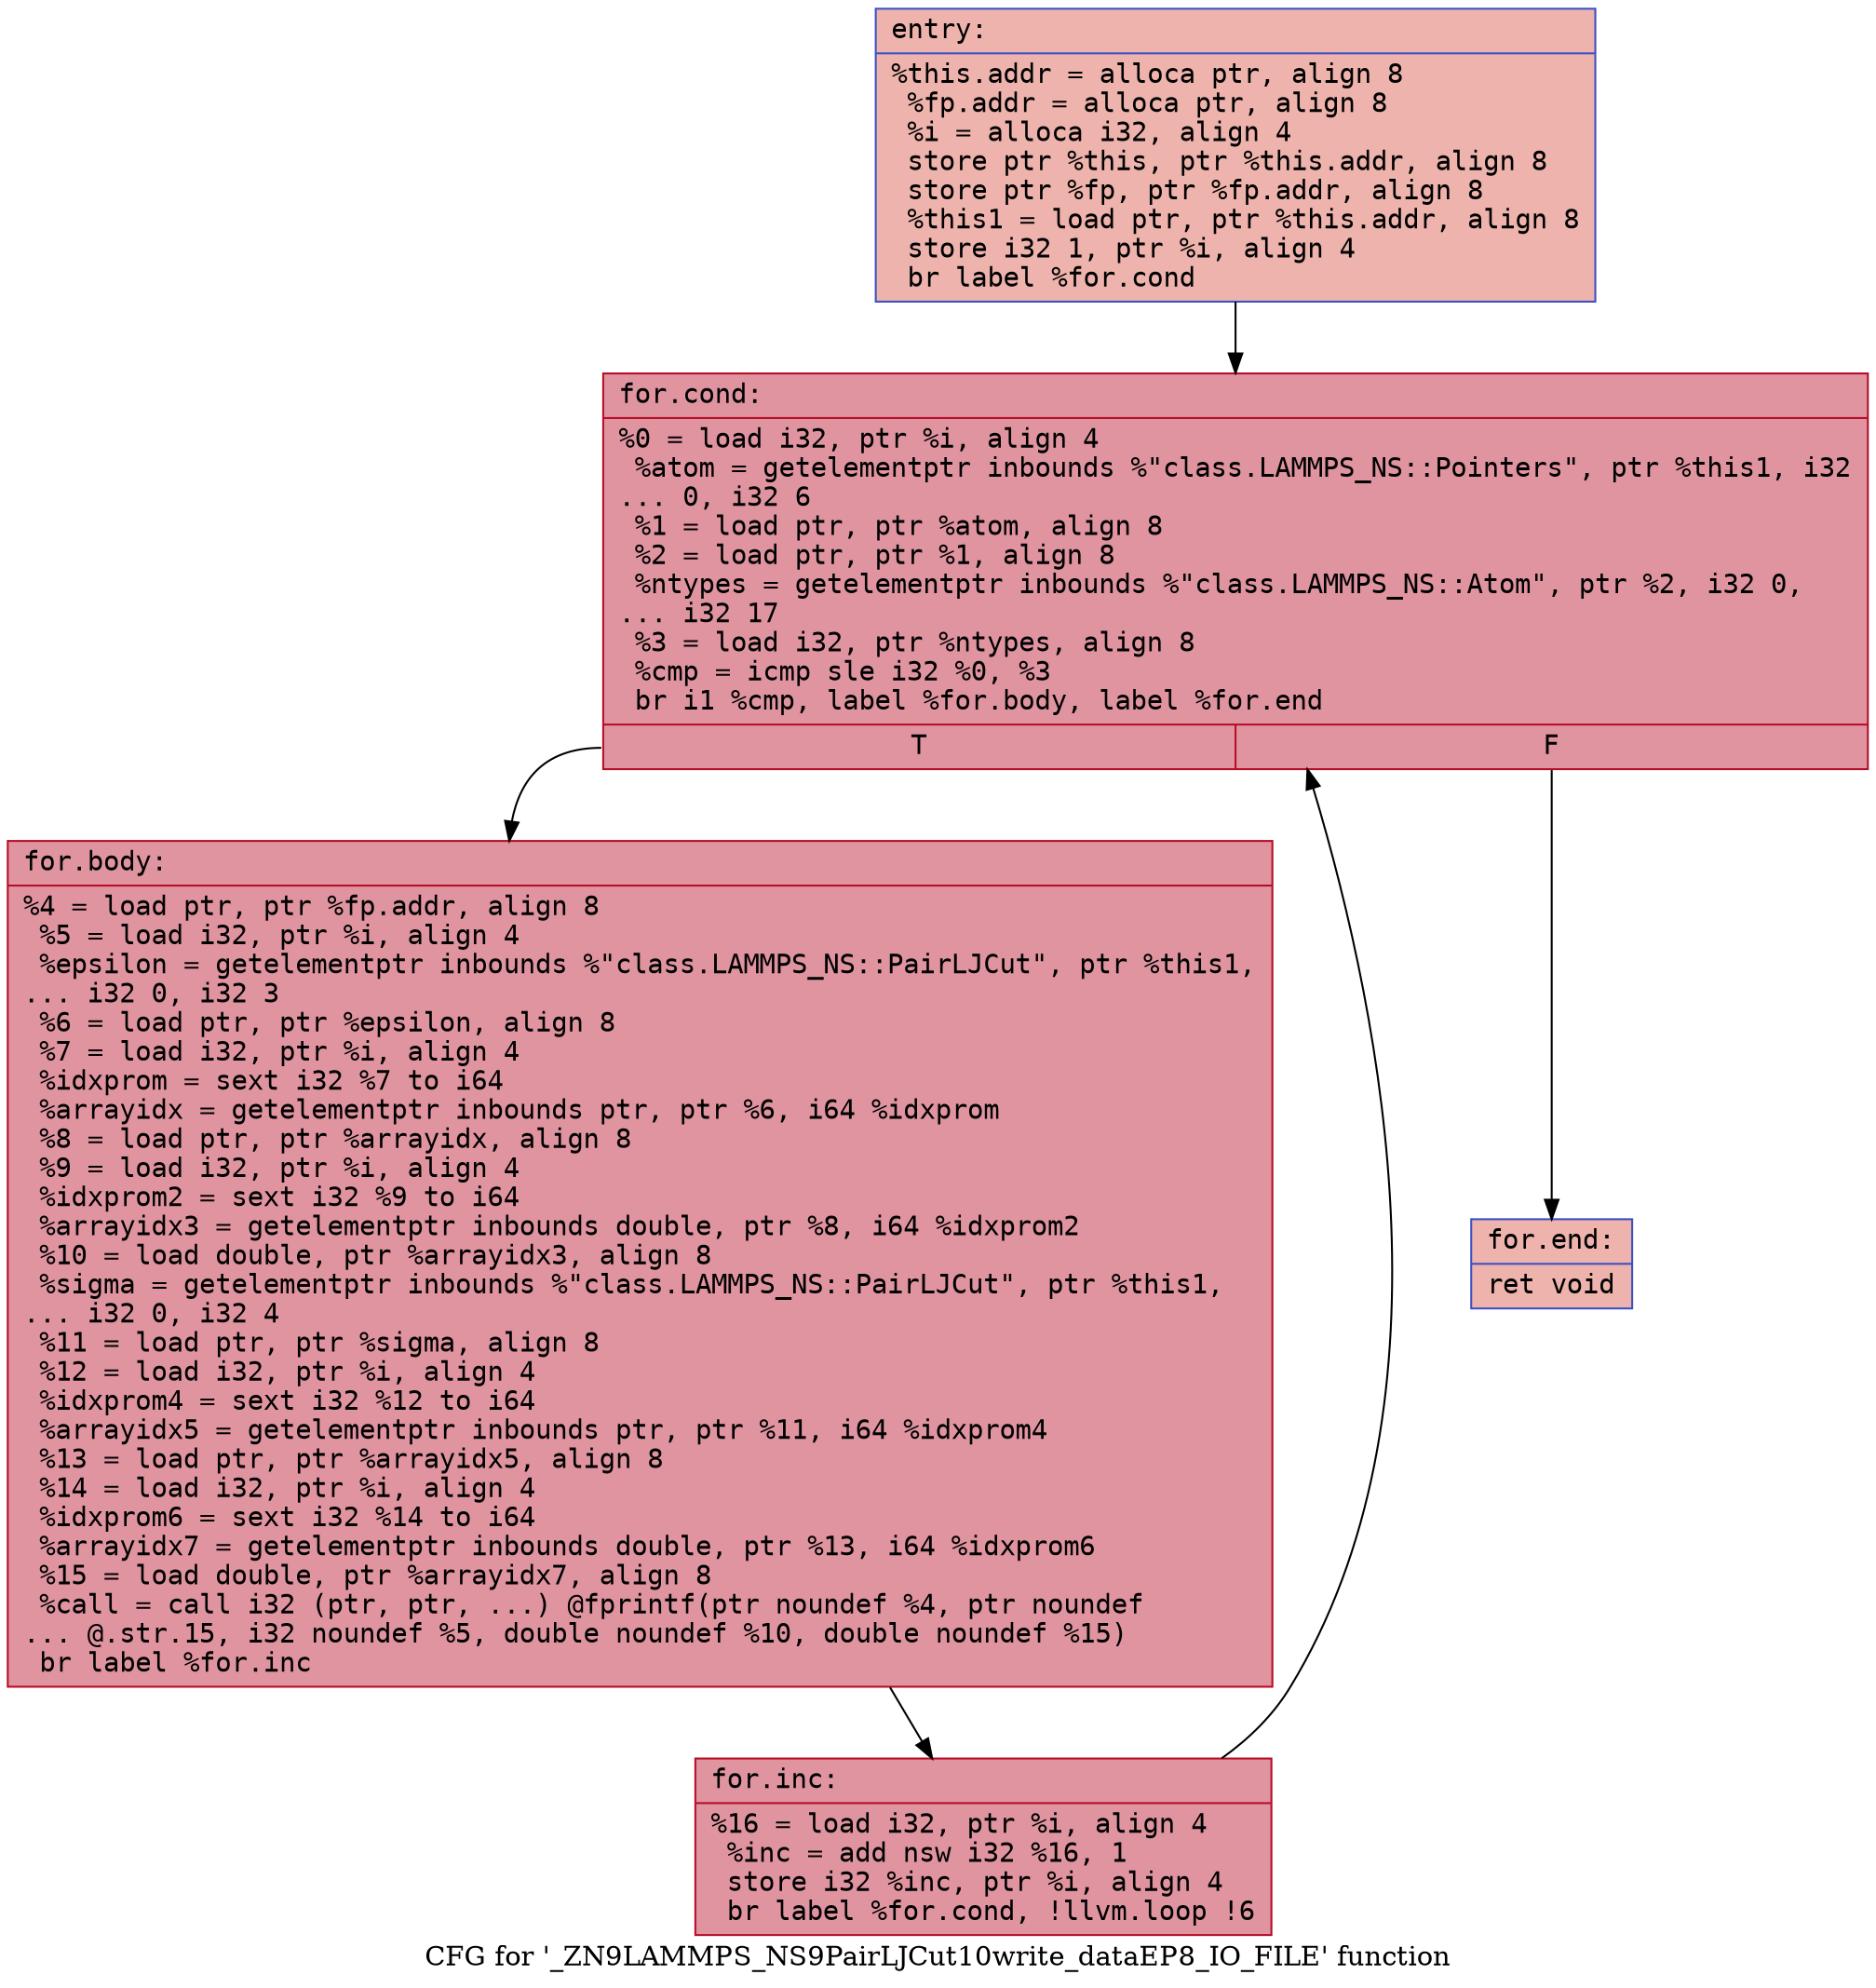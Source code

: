 digraph "CFG for '_ZN9LAMMPS_NS9PairLJCut10write_dataEP8_IO_FILE' function" {
	label="CFG for '_ZN9LAMMPS_NS9PairLJCut10write_dataEP8_IO_FILE' function";

	Node0x5599308e2530 [shape=record,color="#3d50c3ff", style=filled, fillcolor="#d6524470" fontname="Courier",label="{entry:\l|  %this.addr = alloca ptr, align 8\l  %fp.addr = alloca ptr, align 8\l  %i = alloca i32, align 4\l  store ptr %this, ptr %this.addr, align 8\l  store ptr %fp, ptr %fp.addr, align 8\l  %this1 = load ptr, ptr %this.addr, align 8\l  store i32 1, ptr %i, align 4\l  br label %for.cond\l}"];
	Node0x5599308e2530 -> Node0x5599308e2950[tooltip="entry -> for.cond\nProbability 100.00%" ];
	Node0x5599308e2950 [shape=record,color="#b70d28ff", style=filled, fillcolor="#b70d2870" fontname="Courier",label="{for.cond:\l|  %0 = load i32, ptr %i, align 4\l  %atom = getelementptr inbounds %\"class.LAMMPS_NS::Pointers\", ptr %this1, i32\l... 0, i32 6\l  %1 = load ptr, ptr %atom, align 8\l  %2 = load ptr, ptr %1, align 8\l  %ntypes = getelementptr inbounds %\"class.LAMMPS_NS::Atom\", ptr %2, i32 0,\l... i32 17\l  %3 = load i32, ptr %ntypes, align 8\l  %cmp = icmp sle i32 %0, %3\l  br i1 %cmp, label %for.body, label %for.end\l|{<s0>T|<s1>F}}"];
	Node0x5599308e2950:s0 -> Node0x5599308e2eb0[tooltip="for.cond -> for.body\nProbability 96.88%" ];
	Node0x5599308e2950:s1 -> Node0x5599308e2f30[tooltip="for.cond -> for.end\nProbability 3.12%" ];
	Node0x5599308e2eb0 [shape=record,color="#b70d28ff", style=filled, fillcolor="#b70d2870" fontname="Courier",label="{for.body:\l|  %4 = load ptr, ptr %fp.addr, align 8\l  %5 = load i32, ptr %i, align 4\l  %epsilon = getelementptr inbounds %\"class.LAMMPS_NS::PairLJCut\", ptr %this1,\l... i32 0, i32 3\l  %6 = load ptr, ptr %epsilon, align 8\l  %7 = load i32, ptr %i, align 4\l  %idxprom = sext i32 %7 to i64\l  %arrayidx = getelementptr inbounds ptr, ptr %6, i64 %idxprom\l  %8 = load ptr, ptr %arrayidx, align 8\l  %9 = load i32, ptr %i, align 4\l  %idxprom2 = sext i32 %9 to i64\l  %arrayidx3 = getelementptr inbounds double, ptr %8, i64 %idxprom2\l  %10 = load double, ptr %arrayidx3, align 8\l  %sigma = getelementptr inbounds %\"class.LAMMPS_NS::PairLJCut\", ptr %this1,\l... i32 0, i32 4\l  %11 = load ptr, ptr %sigma, align 8\l  %12 = load i32, ptr %i, align 4\l  %idxprom4 = sext i32 %12 to i64\l  %arrayidx5 = getelementptr inbounds ptr, ptr %11, i64 %idxprom4\l  %13 = load ptr, ptr %arrayidx5, align 8\l  %14 = load i32, ptr %i, align 4\l  %idxprom6 = sext i32 %14 to i64\l  %arrayidx7 = getelementptr inbounds double, ptr %13, i64 %idxprom6\l  %15 = load double, ptr %arrayidx7, align 8\l  %call = call i32 (ptr, ptr, ...) @fprintf(ptr noundef %4, ptr noundef\l... @.str.15, i32 noundef %5, double noundef %10, double noundef %15)\l  br label %for.inc\l}"];
	Node0x5599308e2eb0 -> Node0x5599308e4170[tooltip="for.body -> for.inc\nProbability 100.00%" ];
	Node0x5599308e4170 [shape=record,color="#b70d28ff", style=filled, fillcolor="#b70d2870" fontname="Courier",label="{for.inc:\l|  %16 = load i32, ptr %i, align 4\l  %inc = add nsw i32 %16, 1\l  store i32 %inc, ptr %i, align 4\l  br label %for.cond, !llvm.loop !6\l}"];
	Node0x5599308e4170 -> Node0x5599308e2950[tooltip="for.inc -> for.cond\nProbability 100.00%" ];
	Node0x5599308e2f30 [shape=record,color="#3d50c3ff", style=filled, fillcolor="#d6524470" fontname="Courier",label="{for.end:\l|  ret void\l}"];
}
